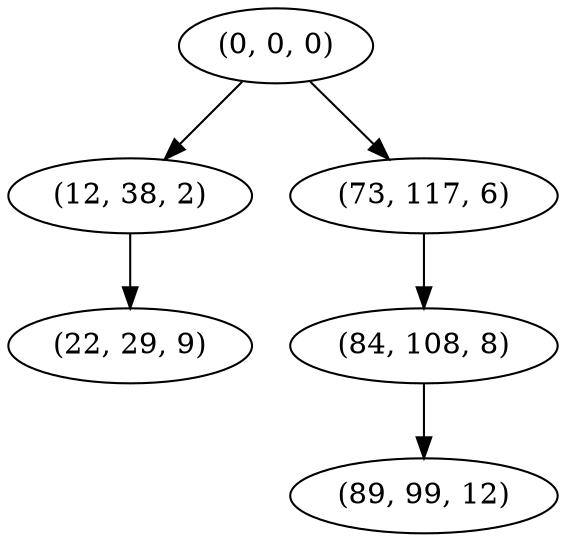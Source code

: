 digraph tree {
    "(0, 0, 0)";
    "(12, 38, 2)";
    "(22, 29, 9)";
    "(73, 117, 6)";
    "(84, 108, 8)";
    "(89, 99, 12)";
    "(0, 0, 0)" -> "(12, 38, 2)";
    "(0, 0, 0)" -> "(73, 117, 6)";
    "(12, 38, 2)" -> "(22, 29, 9)";
    "(73, 117, 6)" -> "(84, 108, 8)";
    "(84, 108, 8)" -> "(89, 99, 12)";
}
